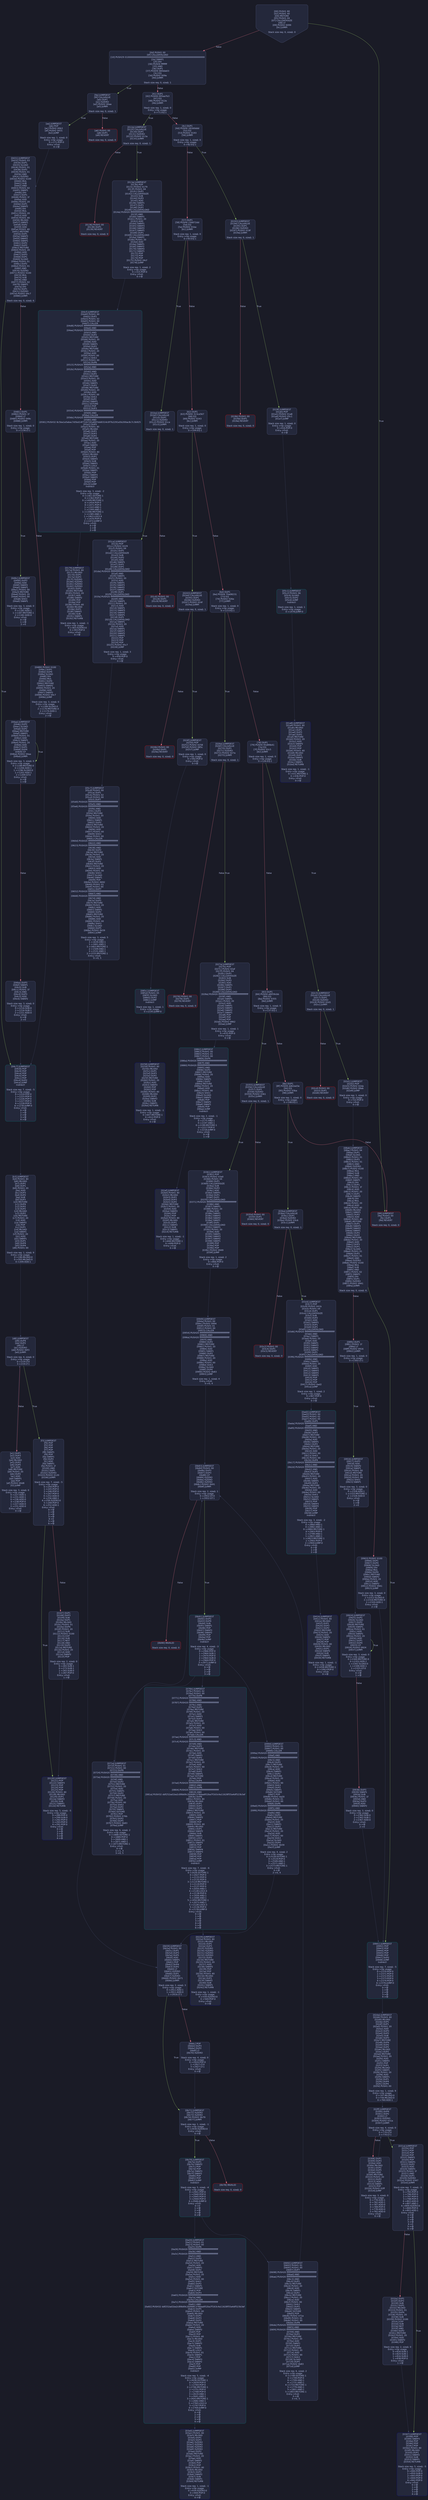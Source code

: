 digraph G {
    node [shape=box, style="filled, rounded", color="#565f89", fontcolor="#c0caf5", fontname="Helvetica", fillcolor="#24283b"];
    edge [color="#414868", fontcolor="#c0caf5", fontname="Helvetica"];
    bgcolor="#1a1b26";
    0 [ label = "[00] PUSH1 80
[02] PUSH1 40
[04] MSTORE
[05] PUSH1 04
[07] CALLDATASIZE
[08] LT
[09] PUSH2 0099
[0c] JUMPI

Stack size req: 0, sizeΔ: 0
" shape = invhouse]
    1 [ label = "[0d] PUSH1 00
[0f] CALLDATALOAD
[10] PUSH29 0100000000000000000000000000000000000000000000000000000000
[2e] SWAP1
[2f] DIV
[30] PUSH4 ffffffff
[35] AND
[36] DUP1
[37] PUSH4 06fdde03
[3c] EQ
[3d] PUSH2 009e
[40] JUMPI

Stack size req: 0, sizeΔ: 1
"]
    2 [ label = "[41] DUP1
[42] PUSH4 095ea7b3
[47] EQ
[48] PUSH2 012e
[4b] JUMPI

Stack size req: 1, sizeΔ: 0
Entry->Op usage:
	0->71:EQ:1
"]
    3 [ label = "[4c] DUP1
[4d] PUSH4 18160ddd
[52] EQ
[53] PUSH2 0193
[56] JUMPI

Stack size req: 1, sizeΔ: 0
Entry->Op usage:
	0->82:EQ:1
"]
    4 [ label = "[57] DUP1
[58] PUSH4 23b872dd
[5d] EQ
[5e] PUSH2 01be
[61] JUMPI

Stack size req: 1, sizeΔ: 0
Entry->Op usage:
	0->93:EQ:1
"]
    5 [ label = "[62] DUP1
[63] PUSH4 313ce567
[68] EQ
[69] PUSH2 0243
[6c] JUMPI

Stack size req: 1, sizeΔ: 0
Entry->Op usage:
	0->104:EQ:1
"]
    6 [ label = "[6d] DUP1
[6e] PUSH4 70a08231
[73] EQ
[74] PUSH2 026e
[77] JUMPI

Stack size req: 1, sizeΔ: 0
Entry->Op usage:
	0->115:EQ:1
"]
    7 [ label = "[78] DUP1
[79] PUSH4 95d89b41
[7e] EQ
[7f] PUSH2 02c5
[82] JUMPI

Stack size req: 1, sizeΔ: 0
Entry->Op usage:
	0->126:EQ:1
"]
    8 [ label = "[83] DUP1
[84] PUSH4 a9059cbb
[89] EQ
[8a] PUSH2 0355
[8d] JUMPI

Stack size req: 1, sizeΔ: 0
Entry->Op usage:
	0->137:EQ:1
"]
    9 [ label = "[8e] DUP1
[8f] PUSH4 dd62ed3e
[94] EQ
[95] PUSH2 03ba
[98] JUMPI

Stack size req: 1, sizeΔ: 0
Entry->Op usage:
	0->148:EQ:1
"]
    10 [ label = "[99] JUMPDEST
[9a] PUSH1 00
[9c] DUP1
[9d] REVERT

Stack size req: 0, sizeΔ: 0
" color = "red"]
    11 [ label = "[9e] JUMPDEST
[9f] CALLVALUE
[a0] DUP1
[a1] ISZERO
[a2] PUSH2 00aa
[a5] JUMPI

Stack size req: 0, sizeΔ: 1
"]
    12 [ label = "[a6] PUSH1 00
[a8] DUP1
[a9] REVERT

Stack size req: 0, sizeΔ: 0
" color = "red"]
    13 [ label = "[aa] JUMPDEST
[ab] POP
[ac] PUSH2 00b3
[af] PUSH2 0431
[b2] JUMP

Stack size req: 1, sizeΔ: 0
Entry->Op usage:
	0->171:POP:0
Entry->Exit:
	0->😵
"]
    14 [ label = "[b3] JUMPDEST
[b4] PUSH1 40
[b6] MLOAD
[b7] DUP1
[b8] DUP1
[b9] PUSH1 20
[bb] ADD
[bc] DUP3
[bd] DUP2
[be] SUB
[bf] DUP3
[c0] MSTORE
[c1] DUP4
[c2] DUP2
[c3] DUP2
[c4] MLOAD
[c5] DUP2
[c6] MSTORE
[c7] PUSH1 20
[c9] ADD
[ca] SWAP2
[cb] POP
[cc] DUP1
[cd] MLOAD
[ce] SWAP1
[cf] PUSH1 20
[d1] ADD
[d2] SWAP1
[d3] DUP1
[d4] DUP4
[d5] DUP4
[d6] PUSH1 00

Stack size req: 1, sizeΔ: 9
Entry->Op usage:
	0->196:MLOAD:0
	0->205:MLOAD:0
	0->209:ADD:1
"]
    15 [ label = "[d8] JUMPDEST
[d9] DUP4
[da] DUP2
[db] LT
[dc] ISZERO
[dd] PUSH2 00f3
[e0] JUMPI

Stack size req: 4, sizeΔ: 0
Entry->Op usage:
	0->219:LT:0
	3->219:LT:1
"]
    16 [ label = "[e1] DUP1
[e2] DUP3
[e3] ADD
[e4] MLOAD
[e5] DUP2
[e6] DUP5
[e7] ADD
[e8] MSTORE
[e9] PUSH1 20
[eb] DUP2
[ec] ADD
[ed] SWAP1
[ee] POP
[ef] PUSH2 00d8
[f2] JUMP

Stack size req: 3, sizeΔ: 0
Entry->Op usage:
	0->227:ADD:1
	0->231:ADD:1
	0->236:ADD:0
	0->238:POP:0
	1->227:ADD:0
	2->231:ADD:0
Entry->Exit:
	0->😵
"]
    17 [ label = "[f3] JUMPDEST
[f4] POP
[f5] POP
[f6] POP
[f7] POP
[f8] SWAP1
[f9] POP
[fa] SWAP1
[fb] DUP2
[fc] ADD
[fd] SWAP1
[fe] PUSH1 1f
[0100] AND
[0101] DUP1
[0102] ISZERO
[0103] PUSH2 0120
[0106] JUMPI

Stack size req: 7, sizeΔ: -5
Entry->Op usage:
	0->244:POP:0
	1->245:POP:0
	2->246:POP:0
	3->247:POP:0
	4->252:ADD:0
	4->256:AND:1
	4->258:ISZERO:0
	5->249:POP:0
	6->252:ADD:1
Entry->Exit:
	0->😵
	1->😵
	2->😵
	3->😵
	4->0
	5->😵
	6->😵
"]
    18 [ label = "[0107] DUP1
[0108] DUP3
[0109] SUB
[010a] DUP1
[010b] MLOAD
[010c] PUSH1 01
[010e] DUP4
[010f] PUSH1 20
[0111] SUB
[0112] PUSH2 0100
[0115] EXP
[0116] SUB
[0117] NOT
[0118] AND
[0119] DUP2
[011a] MSTORE
[011b] PUSH1 20
[011d] ADD
[011e] SWAP2
[011f] POP

Stack size req: 2, sizeΔ: 0
Entry->Op usage:
	0->265:SUB:1
	0->273:SUB:1
	1->265:SUB:0
	1->287:POP:0
Entry->Exit:
	1->😵
"]
    19 [ label = "[0120] JUMPDEST
[0121] POP
[0122] SWAP3
[0123] POP
[0124] POP
[0125] POP
[0126] PUSH1 40
[0128] MLOAD
[0129] DUP1
[012a] SWAP2
[012b] SUB
[012c] SWAP1
[012d] RETURN

Stack size req: 5, sizeΔ: -5
Entry->Op usage:
	0->289:POP:0
	1->299:SUB:0
	2->292:POP:0
	3->293:POP:0
	4->291:POP:0
Entry->Exit:
	0->😵
	1->😵
	2->😵
	3->😵
	4->😵
" color = "darkblue"]
    20 [ label = "[012e] JUMPDEST
[012f] CALLVALUE
[0130] DUP1
[0131] ISZERO
[0132] PUSH2 013a
[0135] JUMPI

Stack size req: 0, sizeΔ: 1
"]
    21 [ label = "[0136] PUSH1 00
[0138] DUP1
[0139] REVERT

Stack size req: 0, sizeΔ: 0
" color = "red"]
    22 [ label = "[013a] JUMPDEST
[013b] POP
[013c] PUSH2 0179
[013f] PUSH1 04
[0141] DUP1
[0142] CALLDATASIZE
[0143] SUB
[0144] DUP2
[0145] ADD
[0146] SWAP1
[0147] DUP1
[0148] DUP1
[0149] CALLDATALOAD
[014a] PUSH20 ffffffffffffffffffffffffffffffffffffffff
[015f] AND
[0160] SWAP1
[0161] PUSH1 20
[0163] ADD
[0164] SWAP1
[0165] SWAP3
[0166] SWAP2
[0167] SWAP1
[0168] DUP1
[0169] CALLDATALOAD
[016a] SWAP1
[016b] PUSH1 20
[016d] ADD
[016e] SWAP1
[016f] SWAP3
[0170] SWAP2
[0171] SWAP1
[0172] POP
[0173] POP
[0174] POP
[0175] PUSH2 04cf
[0178] JUMP

Stack size req: 1, sizeΔ: 2
Entry->Op usage:
	0->315:POP:0
Entry->Exit:
	0->😵
"]
    23 [ label = "[0179] JUMPDEST
[017a] PUSH1 40
[017c] MLOAD
[017d] DUP1
[017e] DUP3
[017f] ISZERO
[0180] ISZERO
[0181] ISZERO
[0182] ISZERO
[0183] DUP2
[0184] MSTORE
[0185] PUSH1 20
[0187] ADD
[0188] SWAP2
[0189] POP
[018a] POP
[018b] PUSH1 40
[018d] MLOAD
[018e] DUP1
[018f] SWAP2
[0190] SUB
[0191] SWAP1
[0192] RETURN

Stack size req: 1, sizeΔ: -1
Entry->Op usage:
	0->383:ISZERO:0
	0->393:POP:0
Entry->Exit:
	0->😵
" color = "darkblue"]
    24 [ label = "[0193] JUMPDEST
[0194] CALLVALUE
[0195] DUP1
[0196] ISZERO
[0197] PUSH2 019f
[019a] JUMPI

Stack size req: 0, sizeΔ: 1
"]
    25 [ label = "[019b] PUSH1 00
[019d] DUP1
[019e] REVERT

Stack size req: 0, sizeΔ: 0
" color = "red"]
    26 [ label = "[019f] JUMPDEST
[01a0] POP
[01a1] PUSH2 01a8
[01a4] PUSH2 05c1
[01a7] JUMP

Stack size req: 1, sizeΔ: 0
Entry->Op usage:
	0->416:POP:0
Entry->Exit:
	0->😵
"]
    27 [ label = "[01a8] JUMPDEST
[01a9] PUSH1 40
[01ab] MLOAD
[01ac] DUP1
[01ad] DUP3
[01ae] DUP2
[01af] MSTORE
[01b0] PUSH1 20
[01b2] ADD
[01b3] SWAP2
[01b4] POP
[01b5] POP
[01b6] PUSH1 40
[01b8] MLOAD
[01b9] DUP1
[01ba] SWAP2
[01bb] SUB
[01bc] SWAP1
[01bd] RETURN

Stack size req: 1, sizeΔ: -1
Entry->Op usage:
	0->431:MSTORE:1
	0->436:POP:0
Entry->Exit:
	0->😵
" color = "darkblue"]
    28 [ label = "[01be] JUMPDEST
[01bf] CALLVALUE
[01c0] DUP1
[01c1] ISZERO
[01c2] PUSH2 01ca
[01c5] JUMPI

Stack size req: 0, sizeΔ: 1
"]
    29 [ label = "[01c6] PUSH1 00
[01c8] DUP1
[01c9] REVERT

Stack size req: 0, sizeΔ: 0
" color = "red"]
    30 [ label = "[01ca] JUMPDEST
[01cb] POP
[01cc] PUSH2 0229
[01cf] PUSH1 04
[01d1] DUP1
[01d2] CALLDATASIZE
[01d3] SUB
[01d4] DUP2
[01d5] ADD
[01d6] SWAP1
[01d7] DUP1
[01d8] DUP1
[01d9] CALLDATALOAD
[01da] PUSH20 ffffffffffffffffffffffffffffffffffffffff
[01ef] AND
[01f0] SWAP1
[01f1] PUSH1 20
[01f3] ADD
[01f4] SWAP1
[01f5] SWAP3
[01f6] SWAP2
[01f7] SWAP1
[01f8] DUP1
[01f9] CALLDATALOAD
[01fa] PUSH20 ffffffffffffffffffffffffffffffffffffffff
[020f] AND
[0210] SWAP1
[0211] PUSH1 20
[0213] ADD
[0214] SWAP1
[0215] SWAP3
[0216] SWAP2
[0217] SWAP1
[0218] DUP1
[0219] CALLDATALOAD
[021a] SWAP1
[021b] PUSH1 20
[021d] ADD
[021e] SWAP1
[021f] SWAP3
[0220] SWAP2
[0221] SWAP1
[0222] POP
[0223] POP
[0224] POP
[0225] PUSH2 05c7
[0228] JUMP

Stack size req: 1, sizeΔ: 3
Entry->Op usage:
	0->459:POP:0
Entry->Exit:
	0->😵
"]
    31 [ label = "[0229] JUMPDEST
[022a] PUSH1 40
[022c] MLOAD
[022d] DUP1
[022e] DUP3
[022f] ISZERO
[0230] ISZERO
[0231] ISZERO
[0232] ISZERO
[0233] DUP2
[0234] MSTORE
[0235] PUSH1 20
[0237] ADD
[0238] SWAP2
[0239] POP
[023a] POP
[023b] PUSH1 40
[023d] MLOAD
[023e] DUP1
[023f] SWAP2
[0240] SUB
[0241] SWAP1
[0242] RETURN

Stack size req: 1, sizeΔ: -1
Entry->Op usage:
	0->559:ISZERO:0
	0->569:POP:0
Entry->Exit:
	0->😵
" color = "darkblue"]
    32 [ label = "[0243] JUMPDEST
[0244] CALLVALUE
[0245] DUP1
[0246] ISZERO
[0247] PUSH2 024f
[024a] JUMPI

Stack size req: 0, sizeΔ: 1
"]
    33 [ label = "[024b] PUSH1 00
[024d] DUP1
[024e] REVERT

Stack size req: 0, sizeΔ: 0
" color = "red"]
    34 [ label = "[024f] JUMPDEST
[0250] POP
[0251] PUSH2 0258
[0254] PUSH2 085c
[0257] JUMP

Stack size req: 1, sizeΔ: 0
Entry->Op usage:
	0->592:POP:0
Entry->Exit:
	0->😵
"]
    35 [ label = "[0258] JUMPDEST
[0259] PUSH1 40
[025b] MLOAD
[025c] DUP1
[025d] DUP3
[025e] DUP2
[025f] MSTORE
[0260] PUSH1 20
[0262] ADD
[0263] SWAP2
[0264] POP
[0265] POP
[0266] PUSH1 40
[0268] MLOAD
[0269] DUP1
[026a] SWAP2
[026b] SUB
[026c] SWAP1
[026d] RETURN

Stack size req: 1, sizeΔ: -1
Entry->Op usage:
	0->607:MSTORE:1
	0->612:POP:0
Entry->Exit:
	0->😵
" color = "darkblue"]
    36 [ label = "[026e] JUMPDEST
[026f] CALLVALUE
[0270] DUP1
[0271] ISZERO
[0272] PUSH2 027a
[0275] JUMPI

Stack size req: 0, sizeΔ: 1
"]
    37 [ label = "[0276] PUSH1 00
[0278] DUP1
[0279] REVERT

Stack size req: 0, sizeΔ: 0
" color = "red"]
    38 [ label = "[027a] JUMPDEST
[027b] POP
[027c] PUSH2 02af
[027f] PUSH1 04
[0281] DUP1
[0282] CALLDATASIZE
[0283] SUB
[0284] DUP2
[0285] ADD
[0286] SWAP1
[0287] DUP1
[0288] DUP1
[0289] CALLDATALOAD
[028a] PUSH20 ffffffffffffffffffffffffffffffffffffffff
[029f] AND
[02a0] SWAP1
[02a1] PUSH1 20
[02a3] ADD
[02a4] SWAP1
[02a5] SWAP3
[02a6] SWAP2
[02a7] SWAP1
[02a8] POP
[02a9] POP
[02aa] POP
[02ab] PUSH2 0862
[02ae] JUMP

Stack size req: 1, sizeΔ: 1
Entry->Op usage:
	0->635:POP:0
Entry->Exit:
	0->😵
"]
    39 [ label = "[02af] JUMPDEST
[02b0] PUSH1 40
[02b2] MLOAD
[02b3] DUP1
[02b4] DUP3
[02b5] DUP2
[02b6] MSTORE
[02b7] PUSH1 20
[02b9] ADD
[02ba] SWAP2
[02bb] POP
[02bc] POP
[02bd] PUSH1 40
[02bf] MLOAD
[02c0] DUP1
[02c1] SWAP2
[02c2] SUB
[02c3] SWAP1
[02c4] RETURN

Stack size req: 1, sizeΔ: -1
Entry->Op usage:
	0->694:MSTORE:1
	0->699:POP:0
Entry->Exit:
	0->😵
" color = "darkblue"]
    40 [ label = "[02c5] JUMPDEST
[02c6] CALLVALUE
[02c7] DUP1
[02c8] ISZERO
[02c9] PUSH2 02d1
[02cc] JUMPI

Stack size req: 0, sizeΔ: 1
"]
    41 [ label = "[02cd] PUSH1 00
[02cf] DUP1
[02d0] REVERT

Stack size req: 0, sizeΔ: 0
" color = "red"]
    42 [ label = "[02d1] JUMPDEST
[02d2] POP
[02d3] PUSH2 02da
[02d6] PUSH2 08ab
[02d9] JUMP

Stack size req: 1, sizeΔ: 0
Entry->Op usage:
	0->722:POP:0
Entry->Exit:
	0->😵
"]
    43 [ label = "[02da] JUMPDEST
[02db] PUSH1 40
[02dd] MLOAD
[02de] DUP1
[02df] DUP1
[02e0] PUSH1 20
[02e2] ADD
[02e3] DUP3
[02e4] DUP2
[02e5] SUB
[02e6] DUP3
[02e7] MSTORE
[02e8] DUP4
[02e9] DUP2
[02ea] DUP2
[02eb] MLOAD
[02ec] DUP2
[02ed] MSTORE
[02ee] PUSH1 20
[02f0] ADD
[02f1] SWAP2
[02f2] POP
[02f3] DUP1
[02f4] MLOAD
[02f5] SWAP1
[02f6] PUSH1 20
[02f8] ADD
[02f9] SWAP1
[02fa] DUP1
[02fb] DUP4
[02fc] DUP4
[02fd] PUSH1 00

Stack size req: 1, sizeΔ: 9
Entry->Op usage:
	0->747:MLOAD:0
	0->756:MLOAD:0
	0->760:ADD:1
"]
    44 [ label = "[02ff] JUMPDEST
[0300] DUP4
[0301] DUP2
[0302] LT
[0303] ISZERO
[0304] PUSH2 031a
[0307] JUMPI

Stack size req: 4, sizeΔ: 0
Entry->Op usage:
	0->770:LT:0
	3->770:LT:1
"]
    45 [ label = "[0308] DUP1
[0309] DUP3
[030a] ADD
[030b] MLOAD
[030c] DUP2
[030d] DUP5
[030e] ADD
[030f] MSTORE
[0310] PUSH1 20
[0312] DUP2
[0313] ADD
[0314] SWAP1
[0315] POP
[0316] PUSH2 02ff
[0319] JUMP

Stack size req: 3, sizeΔ: 0
Entry->Op usage:
	0->778:ADD:1
	0->782:ADD:1
	0->787:ADD:0
	0->789:POP:0
	1->778:ADD:0
	2->782:ADD:0
Entry->Exit:
	0->😵
"]
    46 [ label = "[031a] JUMPDEST
[031b] POP
[031c] POP
[031d] POP
[031e] POP
[031f] SWAP1
[0320] POP
[0321] SWAP1
[0322] DUP2
[0323] ADD
[0324] SWAP1
[0325] PUSH1 1f
[0327] AND
[0328] DUP1
[0329] ISZERO
[032a] PUSH2 0347
[032d] JUMPI

Stack size req: 7, sizeΔ: -5
Entry->Op usage:
	0->795:POP:0
	1->796:POP:0
	2->797:POP:0
	3->798:POP:0
	4->803:ADD:0
	4->807:AND:1
	4->809:ISZERO:0
	5->800:POP:0
	6->803:ADD:1
Entry->Exit:
	0->😵
	1->😵
	2->😵
	3->😵
	4->0
	5->😵
	6->😵
"]
    47 [ label = "[032e] DUP1
[032f] DUP3
[0330] SUB
[0331] DUP1
[0332] MLOAD
[0333] PUSH1 01
[0335] DUP4
[0336] PUSH1 20
[0338] SUB
[0339] PUSH2 0100
[033c] EXP
[033d] SUB
[033e] NOT
[033f] AND
[0340] DUP2
[0341] MSTORE
[0342] PUSH1 20
[0344] ADD
[0345] SWAP2
[0346] POP

Stack size req: 2, sizeΔ: 0
Entry->Op usage:
	0->816:SUB:1
	0->824:SUB:1
	1->816:SUB:0
	1->838:POP:0
Entry->Exit:
	1->😵
"]
    48 [ label = "[0347] JUMPDEST
[0348] POP
[0349] SWAP3
[034a] POP
[034b] POP
[034c] POP
[034d] PUSH1 40
[034f] MLOAD
[0350] DUP1
[0351] SWAP2
[0352] SUB
[0353] SWAP1
[0354] RETURN

Stack size req: 5, sizeΔ: -5
Entry->Op usage:
	0->840:POP:0
	1->850:SUB:0
	2->843:POP:0
	3->844:POP:0
	4->842:POP:0
Entry->Exit:
	0->😵
	1->😵
	2->😵
	3->😵
	4->😵
" color = "darkblue"]
    49 [ label = "[0355] JUMPDEST
[0356] CALLVALUE
[0357] DUP1
[0358] ISZERO
[0359] PUSH2 0361
[035c] JUMPI

Stack size req: 0, sizeΔ: 1
"]
    50 [ label = "[035d] PUSH1 00
[035f] DUP1
[0360] REVERT

Stack size req: 0, sizeΔ: 0
" color = "red"]
    51 [ label = "[0361] JUMPDEST
[0362] POP
[0363] PUSH2 03a0
[0366] PUSH1 04
[0368] DUP1
[0369] CALLDATASIZE
[036a] SUB
[036b] DUP2
[036c] ADD
[036d] SWAP1
[036e] DUP1
[036f] DUP1
[0370] CALLDATALOAD
[0371] PUSH20 ffffffffffffffffffffffffffffffffffffffff
[0386] AND
[0387] SWAP1
[0388] PUSH1 20
[038a] ADD
[038b] SWAP1
[038c] SWAP3
[038d] SWAP2
[038e] SWAP1
[038f] DUP1
[0390] CALLDATALOAD
[0391] SWAP1
[0392] PUSH1 20
[0394] ADD
[0395] SWAP1
[0396] SWAP3
[0397] SWAP2
[0398] SWAP1
[0399] POP
[039a] POP
[039b] POP
[039c] PUSH2 0949
[039f] JUMP

Stack size req: 1, sizeΔ: 2
Entry->Op usage:
	0->866:POP:0
Entry->Exit:
	0->😵
"]
    52 [ label = "[03a0] JUMPDEST
[03a1] PUSH1 40
[03a3] MLOAD
[03a4] DUP1
[03a5] DUP3
[03a6] ISZERO
[03a7] ISZERO
[03a8] ISZERO
[03a9] ISZERO
[03aa] DUP2
[03ab] MSTORE
[03ac] PUSH1 20
[03ae] ADD
[03af] SWAP2
[03b0] POP
[03b1] POP
[03b2] PUSH1 40
[03b4] MLOAD
[03b5] DUP1
[03b6] SWAP2
[03b7] SUB
[03b8] SWAP1
[03b9] RETURN

Stack size req: 1, sizeΔ: -1
Entry->Op usage:
	0->934:ISZERO:0
	0->944:POP:0
Entry->Exit:
	0->😵
" color = "darkblue"]
    53 [ label = "[03ba] JUMPDEST
[03bb] CALLVALUE
[03bc] DUP1
[03bd] ISZERO
[03be] PUSH2 03c6
[03c1] JUMPI

Stack size req: 0, sizeΔ: 1
"]
    54 [ label = "[03c2] PUSH1 00
[03c4] DUP1
[03c5] REVERT

Stack size req: 0, sizeΔ: 0
" color = "red"]
    55 [ label = "[03c6] JUMPDEST
[03c7] POP
[03c8] PUSH2 041b
[03cb] PUSH1 04
[03cd] DUP1
[03ce] CALLDATASIZE
[03cf] SUB
[03d0] DUP2
[03d1] ADD
[03d2] SWAP1
[03d3] DUP1
[03d4] DUP1
[03d5] CALLDATALOAD
[03d6] PUSH20 ffffffffffffffffffffffffffffffffffffffff
[03eb] AND
[03ec] SWAP1
[03ed] PUSH1 20
[03ef] ADD
[03f0] SWAP1
[03f1] SWAP3
[03f2] SWAP2
[03f3] SWAP1
[03f4] DUP1
[03f5] CALLDATALOAD
[03f6] PUSH20 ffffffffffffffffffffffffffffffffffffffff
[040b] AND
[040c] SWAP1
[040d] PUSH1 20
[040f] ADD
[0410] SWAP1
[0411] SWAP3
[0412] SWAP2
[0413] SWAP1
[0414] POP
[0415] POP
[0416] POP
[0417] PUSH2 0ad2
[041a] JUMP

Stack size req: 1, sizeΔ: 2
Entry->Op usage:
	0->967:POP:0
Entry->Exit:
	0->😵
"]
    56 [ label = "[041b] JUMPDEST
[041c] PUSH1 40
[041e] MLOAD
[041f] DUP1
[0420] DUP3
[0421] DUP2
[0422] MSTORE
[0423] PUSH1 20
[0425] ADD
[0426] SWAP2
[0427] POP
[0428] POP
[0429] PUSH1 40
[042b] MLOAD
[042c] DUP1
[042d] SWAP2
[042e] SUB
[042f] SWAP1
[0430] RETURN

Stack size req: 1, sizeΔ: -1
Entry->Op usage:
	0->1058:MSTORE:1
	0->1063:POP:0
Entry->Exit:
	0->😵
" color = "darkblue"]
    57 [ label = "[0431] JUMPDEST
[0432] PUSH1 03
[0434] DUP1
[0435] SLOAD
[0436] PUSH1 01
[0438] DUP2
[0439] PUSH1 01
[043b] AND
[043c] ISZERO
[043d] PUSH2 0100
[0440] MUL
[0441] SUB
[0442] AND
[0443] PUSH1 02
[0445] SWAP1
[0446] DIV
[0447] DUP1
[0448] PUSH1 1f
[044a] ADD
[044b] PUSH1 20
[044d] DUP1
[044e] SWAP2
[044f] DIV
[0450] MUL
[0451] PUSH1 20
[0453] ADD
[0454] PUSH1 40
[0456] MLOAD
[0457] SWAP1
[0458] DUP2
[0459] ADD
[045a] PUSH1 40
[045c] MSTORE
[045d] DUP1
[045e] SWAP3
[045f] SWAP2
[0460] SWAP1
[0461] DUP2
[0462] DUP2
[0463] MSTORE
[0464] PUSH1 20
[0466] ADD
[0467] DUP3
[0468] DUP1
[0469] SLOAD
[046a] PUSH1 01
[046c] DUP2
[046d] PUSH1 01
[046f] AND
[0470] ISZERO
[0471] PUSH2 0100
[0474] MUL
[0475] SUB
[0476] AND
[0477] PUSH1 02
[0479] SWAP1
[047a] DIV
[047b] DUP1
[047c] ISZERO
[047d] PUSH2 04c7
[0480] JUMPI

Stack size req: 0, sizeΔ: 6
"]
    58 [ label = "[0481] DUP1
[0482] PUSH1 1f
[0484] LT
[0485] PUSH2 049c
[0488] JUMPI

Stack size req: 1, sizeΔ: 0
Entry->Op usage:
	0->1156:LT:1
"]
    59 [ label = "[0489] PUSH2 0100
[048c] DUP1
[048d] DUP4
[048e] SLOAD
[048f] DIV
[0490] MUL
[0491] DUP4
[0492] MSTORE
[0493] SWAP2
[0494] PUSH1 20
[0496] ADD
[0497] SWAP2
[0498] PUSH2 04c7
[049b] JUMP

Stack size req: 3, sizeΔ: 0
Entry->Op usage:
	1->1166:SLOAD:0
	2->1170:MSTORE:0
	2->1174:ADD:1
Entry->Exit:
	2->😵
"]
    60 [ label = "[049c] JUMPDEST
[049d] DUP3
[049e] ADD
[049f] SWAP2
[04a0] SWAP1
[04a1] PUSH1 00
[04a3] MSTORE
[04a4] PUSH1 20
[04a6] PUSH1 00
[04a8] SHA3
[04a9] SWAP1

Stack size req: 3, sizeΔ: 0
Entry->Op usage:
	0->1182:ADD:1
	1->1187:MSTORE:1
	2->1182:ADD:0
Entry->Exit:
	0->😵
	1->😵
	2->0
"]
    61 [ label = "[04aa] JUMPDEST
[04ab] DUP2
[04ac] SLOAD
[04ad] DUP2
[04ae] MSTORE
[04af] SWAP1
[04b0] PUSH1 01
[04b2] ADD
[04b3] SWAP1
[04b4] PUSH1 20
[04b6] ADD
[04b7] DUP1
[04b8] DUP4
[04b9] GT
[04ba] PUSH2 04aa
[04bd] JUMPI

Stack size req: 3, sizeΔ: 0
Entry->Op usage:
	0->1198:MSTORE:0
	0->1206:ADD:1
	1->1196:SLOAD:0
	1->1202:ADD:1
	2->1209:GT:0
Entry->Exit:
	0->😵
	1->😵
"]
    62 [ label = "[04be] DUP3
[04bf] SWAP1
[04c0] SUB
[04c1] PUSH1 1f
[04c3] AND
[04c4] DUP3
[04c5] ADD
[04c6] SWAP2

Stack size req: 3, sizeΔ: 0
Entry->Op usage:
	0->1216:SUB:0
	2->1216:SUB:1
	2->1221:ADD:0
Entry->Exit:
	0->😵
	2->0
"]
    63 [ label = "[04c7] JUMPDEST
[04c8] POP
[04c9] POP
[04ca] POP
[04cb] POP
[04cc] POP
[04cd] DUP2
[04ce] JUMP
Indirect!

Stack size req: 7, sizeΔ: -5
Entry->Op usage:
	0->1224:POP:0
	1->1225:POP:0
	2->1226:POP:0
	3->1227:POP:0
	4->1228:POP:0
	6->1230:JUMP:0
Entry->Exit:
	0->😵
	1->😵
	2->😵
	3->😵
	4->😵
" color = "teal"]
    64 [ label = "[04cf] JUMPDEST
[04d0] PUSH1 00
[04d2] DUP2
[04d3] PUSH1 02
[04d5] PUSH1 00
[04d7] CALLER
[04d8] PUSH20 ffffffffffffffffffffffffffffffffffffffff
[04ed] AND
[04ee] PUSH20 ffffffffffffffffffffffffffffffffffffffff
[0503] AND
[0504] DUP2
[0505] MSTORE
[0506] PUSH1 20
[0508] ADD
[0509] SWAP1
[050a] DUP2
[050b] MSTORE
[050c] PUSH1 20
[050e] ADD
[050f] PUSH1 00
[0511] SHA3
[0512] PUSH1 00
[0514] DUP6
[0515] PUSH20 ffffffffffffffffffffffffffffffffffffffff
[052a] AND
[052b] PUSH20 ffffffffffffffffffffffffffffffffffffffff
[0540] AND
[0541] DUP2
[0542] MSTORE
[0543] PUSH1 20
[0545] ADD
[0546] SWAP1
[0547] DUP2
[0548] MSTORE
[0549] PUSH1 20
[054b] ADD
[054c] PUSH1 00
[054e] SHA3
[054f] DUP2
[0550] SWAP1
[0551] SSTORE
[0552] POP
[0553] DUP3
[0554] PUSH20 ffffffffffffffffffffffffffffffffffffffff
[0569] AND
[056a] CALLER
[056b] PUSH20 ffffffffffffffffffffffffffffffffffffffff
[0580] AND
[0581] PUSH32 8c5be1e5ebec7d5bd14f71427d1e84f3dd0314c0f7b2291e5b200ac8c7c3b925
[05a2] DUP5
[05a3] PUSH1 40
[05a5] MLOAD
[05a6] DUP1
[05a7] DUP3
[05a8] DUP2
[05a9] MSTORE
[05aa] PUSH1 20
[05ac] ADD
[05ad] SWAP2
[05ae] POP
[05af] POP
[05b0] PUSH1 40
[05b2] MLOAD
[05b3] DUP1
[05b4] SWAP2
[05b5] SUB
[05b6] SWAP1
[05b7] LOG3
[05b8] PUSH1 01
[05ba] SWAP1
[05bb] POP
[05bc] SWAP3
[05bd] SWAP2
[05be] POP
[05bf] POP
[05c0] JUMP
Indirect!

Stack size req: 3, sizeΔ: -2
Entry->Op usage:
	0->1361:SSTORE:1
	0->1362:POP:0
	0->1449:MSTORE:1
	0->1454:POP:0
	0->1471:POP:0
	1->1322:AND:1
	1->1344:AND:1
	1->1346:MSTORE:1
	1->1385:AND:1
	1->1463:LOG3:4
	1->1470:POP:0
	2->1472:JUMP:0
Entry->Exit:
	0->😵
	1->😵
	2->😵
" color = "teal"]
    65 [ label = "[05c1] JUMPDEST
[05c2] PUSH1 06
[05c4] SLOAD
[05c5] DUP2
[05c6] JUMP
Indirect!

Stack size req: 1, sizeΔ: 1
Entry->Op usage:
	0->1478:JUMP:0
" color = "teal"]
    66 [ label = "[05c7] JUMPDEST
[05c8] PUSH1 00
[05ca] DUP1
[05cb] PUSH1 02
[05cd] PUSH1 00
[05cf] DUP7
[05d0] PUSH20 ffffffffffffffffffffffffffffffffffffffff
[05e5] AND
[05e6] PUSH20 ffffffffffffffffffffffffffffffffffffffff
[05fb] AND
[05fc] DUP2
[05fd] MSTORE
[05fe] PUSH1 20
[0600] ADD
[0601] SWAP1
[0602] DUP2
[0603] MSTORE
[0604] PUSH1 20
[0606] ADD
[0607] PUSH1 00
[0609] SHA3
[060a] PUSH1 00
[060c] CALLER
[060d] PUSH20 ffffffffffffffffffffffffffffffffffffffff
[0622] AND
[0623] PUSH20 ffffffffffffffffffffffffffffffffffffffff
[0638] AND
[0639] DUP2
[063a] MSTORE
[063b] PUSH1 20
[063d] ADD
[063e] SWAP1
[063f] DUP2
[0640] MSTORE
[0641] PUSH1 20
[0643] ADD
[0644] PUSH1 00
[0646] SHA3
[0647] SLOAD
[0648] SWAP1
[0649] POP
[064a] PUSH2 0692
[064d] PUSH1 01
[064f] PUSH1 00
[0651] DUP7
[0652] PUSH20 ffffffffffffffffffffffffffffffffffffffff
[0667] AND
[0668] PUSH20 ffffffffffffffffffffffffffffffffffffffff
[067d] AND
[067e] DUP2
[067f] MSTORE
[0680] PUSH1 20
[0682] ADD
[0683] SWAP1
[0684] DUP2
[0685] MSTORE
[0686] PUSH1 20
[0688] ADD
[0689] PUSH1 00
[068b] SHA3
[068c] SLOAD
[068d] DUP5
[068e] PUSH2 0b59
[0691] JUMP

Stack size req: 3, sizeΔ: 5
Entry->Op usage:
	1->1639:AND:1
	1->1661:AND:1
	1->1663:MSTORE:1
	2->1509:AND:1
	2->1531:AND:1
	2->1533:MSTORE:1
Entry->Exit:
	0->0, 5
"]
    67 [ label = "[0692] JUMPDEST
[0693] PUSH1 01
[0695] PUSH1 00
[0697] DUP7
[0698] PUSH20 ffffffffffffffffffffffffffffffffffffffff
[06ad] AND
[06ae] PUSH20 ffffffffffffffffffffffffffffffffffffffff
[06c3] AND
[06c4] DUP2
[06c5] MSTORE
[06c6] PUSH1 20
[06c8] ADD
[06c9] SWAP1
[06ca] DUP2
[06cb] MSTORE
[06cc] PUSH1 20
[06ce] ADD
[06cf] PUSH1 00
[06d1] SHA3
[06d2] DUP2
[06d3] SWAP1
[06d4] SSTORE
[06d5] POP
[06d6] PUSH2 071e
[06d9] PUSH1 01
[06db] PUSH1 00
[06dd] DUP8
[06de] PUSH20 ffffffffffffffffffffffffffffffffffffffff
[06f3] AND
[06f4] PUSH20 ffffffffffffffffffffffffffffffffffffffff
[0709] AND
[070a] DUP2
[070b] MSTORE
[070c] PUSH1 20
[070e] ADD
[070f] SWAP1
[0710] DUP2
[0711] MSTORE
[0712] PUSH1 20
[0714] ADD
[0715] PUSH1 00
[0717] SHA3
[0718] SLOAD
[0719] DUP5
[071a] PUSH2 0b83
[071d] JUMP

Stack size req: 6, sizeΔ: 2
Entry->Op usage:
	0->1748:SSTORE:1
	0->1749:POP:0
	4->1709:AND:1
	4->1731:AND:1
	4->1733:MSTORE:1
	5->1779:AND:1
	5->1801:AND:1
	5->1803:MSTORE:1
Entry->Exit:
	0->😵
	3->0, 5
"]
    68 [ label = "[071e] JUMPDEST
[071f] PUSH1 01
[0721] PUSH1 00
[0723] DUP8
[0724] PUSH20 ffffffffffffffffffffffffffffffffffffffff
[0739] AND
[073a] PUSH20 ffffffffffffffffffffffffffffffffffffffff
[074f] AND
[0750] DUP2
[0751] MSTORE
[0752] PUSH1 20
[0754] ADD
[0755] SWAP1
[0756] DUP2
[0757] MSTORE
[0758] PUSH1 20
[075a] ADD
[075b] PUSH1 00
[075d] SHA3
[075e] DUP2
[075f] SWAP1
[0760] SSTORE
[0761] POP
[0762] PUSH2 076b
[0765] DUP2
[0766] DUP5
[0767] PUSH2 0b83
[076a] JUMP

Stack size req: 6, sizeΔ: 2
Entry->Op usage:
	0->1888:SSTORE:1
	0->1889:POP:0
	5->1849:AND:1
	5->1871:AND:1
	5->1873:MSTORE:1
Entry->Exit:
	0->😵
	1->1, 3
	3->0, 5
"]
    69 [ label = "[076b] JUMPDEST
[076c] PUSH1 02
[076e] PUSH1 00
[0770] DUP8
[0771] PUSH20 ffffffffffffffffffffffffffffffffffffffff
[0786] AND
[0787] PUSH20 ffffffffffffffffffffffffffffffffffffffff
[079c] AND
[079d] DUP2
[079e] MSTORE
[079f] PUSH1 20
[07a1] ADD
[07a2] SWAP1
[07a3] DUP2
[07a4] MSTORE
[07a5] PUSH1 20
[07a7] ADD
[07a8] PUSH1 00
[07aa] SHA3
[07ab] PUSH1 00
[07ad] CALLER
[07ae] PUSH20 ffffffffffffffffffffffffffffffffffffffff
[07c3] AND
[07c4] PUSH20 ffffffffffffffffffffffffffffffffffffffff
[07d9] AND
[07da] DUP2
[07db] MSTORE
[07dc] PUSH1 20
[07de] ADD
[07df] SWAP1
[07e0] DUP2
[07e1] MSTORE
[07e2] PUSH1 20
[07e4] ADD
[07e5] PUSH1 00
[07e7] SHA3
[07e8] DUP2
[07e9] SWAP1
[07ea] SSTORE
[07eb] POP
[07ec] DUP4
[07ed] PUSH20 ffffffffffffffffffffffffffffffffffffffff
[0802] AND
[0803] DUP6
[0804] PUSH20 ffffffffffffffffffffffffffffffffffffffff
[0819] AND
[081a] PUSH32 ddf252ad1be2c89b69c2b068fc378daa952ba7f163c4a11628f55a4df523b3ef
[083b] DUP6
[083c] PUSH1 40
[083e] MLOAD
[083f] DUP1
[0840] DUP3
[0841] DUP2
[0842] MSTORE
[0843] PUSH1 20
[0845] ADD
[0846] SWAP2
[0847] POP
[0848] POP
[0849] PUSH1 40
[084b] MLOAD
[084c] DUP1
[084d] SWAP2
[084e] SUB
[084f] SWAP1
[0850] LOG3
[0851] PUSH1 01
[0853] SWAP2
[0854] POP
[0855] POP
[0856] SWAP4
[0857] SWAP3
[0858] POP
[0859] POP
[085a] POP
[085b] JUMP
Indirect!

Stack size req: 7, sizeΔ: -6
Entry->Op usage:
	0->2026:SSTORE:1
	0->2027:POP:0
	1->2133:POP:0
	2->2132:POP:0
	3->2114:MSTORE:1
	3->2119:POP:0
	3->2137:POP:0
	4->2050:AND:1
	4->2128:LOG3:4
	4->2138:POP:0
	5->1926:AND:1
	5->1948:AND:1
	5->1950:MSTORE:1
	5->2073:AND:1
	5->2128:LOG3:3
	5->2136:POP:0
	6->2139:JUMP:0
Entry->Exit:
	0->😵
	1->😵
	2->😵
	3->😵
	4->😵
	5->😵
	6->😵
" color = "teal"]
    70 [ label = "[085c] JUMPDEST
[085d] PUSH1 05
[085f] SLOAD
[0860] DUP2
[0861] JUMP
Indirect!

Stack size req: 1, sizeΔ: 1
Entry->Op usage:
	0->2145:JUMP:0
" color = "teal"]
    71 [ label = "[0862] JUMPDEST
[0863] PUSH1 00
[0865] PUSH1 01
[0867] PUSH1 00
[0869] DUP4
[086a] PUSH20 ffffffffffffffffffffffffffffffffffffffff
[087f] AND
[0880] PUSH20 ffffffffffffffffffffffffffffffffffffffff
[0895] AND
[0896] DUP2
[0897] MSTORE
[0898] PUSH1 20
[089a] ADD
[089b] SWAP1
[089c] DUP2
[089d] MSTORE
[089e] PUSH1 20
[08a0] ADD
[08a1] PUSH1 00
[08a3] SHA3
[08a4] SLOAD
[08a5] SWAP1
[08a6] POP
[08a7] SWAP2
[08a8] SWAP1
[08a9] POP
[08aa] JUMP
Indirect!

Stack size req: 2, sizeΔ: -1
Entry->Op usage:
	0->2175:AND:1
	0->2197:AND:1
	0->2199:MSTORE:1
	0->2217:POP:0
	1->2218:JUMP:0
Entry->Exit:
	0->😵
	1->😵
" color = "teal"]
    72 [ label = "[08ab] JUMPDEST
[08ac] PUSH1 04
[08ae] DUP1
[08af] SLOAD
[08b0] PUSH1 01
[08b2] DUP2
[08b3] PUSH1 01
[08b5] AND
[08b6] ISZERO
[08b7] PUSH2 0100
[08ba] MUL
[08bb] SUB
[08bc] AND
[08bd] PUSH1 02
[08bf] SWAP1
[08c0] DIV
[08c1] DUP1
[08c2] PUSH1 1f
[08c4] ADD
[08c5] PUSH1 20
[08c7] DUP1
[08c8] SWAP2
[08c9] DIV
[08ca] MUL
[08cb] PUSH1 20
[08cd] ADD
[08ce] PUSH1 40
[08d0] MLOAD
[08d1] SWAP1
[08d2] DUP2
[08d3] ADD
[08d4] PUSH1 40
[08d6] MSTORE
[08d7] DUP1
[08d8] SWAP3
[08d9] SWAP2
[08da] SWAP1
[08db] DUP2
[08dc] DUP2
[08dd] MSTORE
[08de] PUSH1 20
[08e0] ADD
[08e1] DUP3
[08e2] DUP1
[08e3] SLOAD
[08e4] PUSH1 01
[08e6] DUP2
[08e7] PUSH1 01
[08e9] AND
[08ea] ISZERO
[08eb] PUSH2 0100
[08ee] MUL
[08ef] SUB
[08f0] AND
[08f1] PUSH1 02
[08f3] SWAP1
[08f4] DIV
[08f5] DUP1
[08f6] ISZERO
[08f7] PUSH2 0941
[08fa] JUMPI

Stack size req: 0, sizeΔ: 6
"]
    73 [ label = "[08fb] DUP1
[08fc] PUSH1 1f
[08fe] LT
[08ff] PUSH2 0916
[0902] JUMPI

Stack size req: 1, sizeΔ: 0
Entry->Op usage:
	0->2302:LT:1
"]
    74 [ label = "[0903] PUSH2 0100
[0906] DUP1
[0907] DUP4
[0908] SLOAD
[0909] DIV
[090a] MUL
[090b] DUP4
[090c] MSTORE
[090d] SWAP2
[090e] PUSH1 20
[0910] ADD
[0911] SWAP2
[0912] PUSH2 0941
[0915] JUMP

Stack size req: 3, sizeΔ: 0
Entry->Op usage:
	1->2312:SLOAD:0
	2->2316:MSTORE:0
	2->2320:ADD:1
Entry->Exit:
	2->😵
"]
    75 [ label = "[0916] JUMPDEST
[0917] DUP3
[0918] ADD
[0919] SWAP2
[091a] SWAP1
[091b] PUSH1 00
[091d] MSTORE
[091e] PUSH1 20
[0920] PUSH1 00
[0922] SHA3
[0923] SWAP1

Stack size req: 3, sizeΔ: 0
Entry->Op usage:
	0->2328:ADD:1
	1->2333:MSTORE:1
	2->2328:ADD:0
Entry->Exit:
	0->😵
	1->😵
	2->0
"]
    76 [ label = "[0924] JUMPDEST
[0925] DUP2
[0926] SLOAD
[0927] DUP2
[0928] MSTORE
[0929] SWAP1
[092a] PUSH1 01
[092c] ADD
[092d] SWAP1
[092e] PUSH1 20
[0930] ADD
[0931] DUP1
[0932] DUP4
[0933] GT
[0934] PUSH2 0924
[0937] JUMPI

Stack size req: 3, sizeΔ: 0
Entry->Op usage:
	0->2344:MSTORE:0
	0->2352:ADD:1
	1->2342:SLOAD:0
	1->2348:ADD:1
	2->2355:GT:0
Entry->Exit:
	0->😵
	1->😵
"]
    77 [ label = "[0938] DUP3
[0939] SWAP1
[093a] SUB
[093b] PUSH1 1f
[093d] AND
[093e] DUP3
[093f] ADD
[0940] SWAP2

Stack size req: 3, sizeΔ: 0
Entry->Op usage:
	0->2362:SUB:0
	2->2362:SUB:1
	2->2367:ADD:0
Entry->Exit:
	0->😵
	2->0
"]
    78 [ label = "[0941] JUMPDEST
[0942] POP
[0943] POP
[0944] POP
[0945] POP
[0946] POP
[0947] DUP2
[0948] JUMP
Indirect!

Stack size req: 7, sizeΔ: -5
Entry->Op usage:
	0->2370:POP:0
	1->2371:POP:0
	2->2372:POP:0
	3->2373:POP:0
	4->2374:POP:0
	6->2376:JUMP:0
Entry->Exit:
	0->😵
	1->😵
	2->😵
	3->😵
	4->😵
" color = "teal"]
    79 [ label = "[0949] JUMPDEST
[094a] PUSH1 00
[094c] PUSH2 0994
[094f] PUSH1 01
[0951] PUSH1 00
[0953] CALLER
[0954] PUSH20 ffffffffffffffffffffffffffffffffffffffff
[0969] AND
[096a] PUSH20 ffffffffffffffffffffffffffffffffffffffff
[097f] AND
[0980] DUP2
[0981] MSTORE
[0982] PUSH1 20
[0984] ADD
[0985] SWAP1
[0986] DUP2
[0987] MSTORE
[0988] PUSH1 20
[098a] ADD
[098b] PUSH1 00
[098d] SHA3
[098e] SLOAD
[098f] DUP4
[0990] PUSH2 0b83
[0993] JUMP

Stack size req: 1, sizeΔ: 4
Entry->Exit:
	0->0, 4
"]
    80 [ label = "[0994] JUMPDEST
[0995] PUSH1 01
[0997] PUSH1 00
[0999] CALLER
[099a] PUSH20 ffffffffffffffffffffffffffffffffffffffff
[09af] AND
[09b0] PUSH20 ffffffffffffffffffffffffffffffffffffffff
[09c5] AND
[09c6] DUP2
[09c7] MSTORE
[09c8] PUSH1 20
[09ca] ADD
[09cb] SWAP1
[09cc] DUP2
[09cd] MSTORE
[09ce] PUSH1 20
[09d0] ADD
[09d1] PUSH1 00
[09d3] SHA3
[09d4] DUP2
[09d5] SWAP1
[09d6] SSTORE
[09d7] POP
[09d8] PUSH2 0a20
[09db] PUSH1 01
[09dd] PUSH1 00
[09df] DUP6
[09e0] PUSH20 ffffffffffffffffffffffffffffffffffffffff
[09f5] AND
[09f6] PUSH20 ffffffffffffffffffffffffffffffffffffffff
[0a0b] AND
[0a0c] DUP2
[0a0d] MSTORE
[0a0e] PUSH1 20
[0a10] ADD
[0a11] SWAP1
[0a12] DUP2
[0a13] MSTORE
[0a14] PUSH1 20
[0a16] ADD
[0a17] PUSH1 00
[0a19] SHA3
[0a1a] SLOAD
[0a1b] DUP4
[0a1c] PUSH2 0b59
[0a1f] JUMP

Stack size req: 4, sizeΔ: 2
Entry->Op usage:
	0->2518:SSTORE:1
	0->2519:POP:0
	3->2549:AND:1
	3->2571:AND:1
	3->2573:MSTORE:1
Entry->Exit:
	0->😵
	2->0, 4
"]
    81 [ label = "[0a20] JUMPDEST
[0a21] PUSH1 01
[0a23] PUSH1 00
[0a25] DUP6
[0a26] PUSH20 ffffffffffffffffffffffffffffffffffffffff
[0a3b] AND
[0a3c] PUSH20 ffffffffffffffffffffffffffffffffffffffff
[0a51] AND
[0a52] DUP2
[0a53] MSTORE
[0a54] PUSH1 20
[0a56] ADD
[0a57] SWAP1
[0a58] DUP2
[0a59] MSTORE
[0a5a] PUSH1 20
[0a5c] ADD
[0a5d] PUSH1 00
[0a5f] SHA3
[0a60] DUP2
[0a61] SWAP1
[0a62] SSTORE
[0a63] POP
[0a64] DUP3
[0a65] PUSH20 ffffffffffffffffffffffffffffffffffffffff
[0a7a] AND
[0a7b] CALLER
[0a7c] PUSH20 ffffffffffffffffffffffffffffffffffffffff
[0a91] AND
[0a92] PUSH32 ddf252ad1be2c89b69c2b068fc378daa952ba7f163c4a11628f55a4df523b3ef
[0ab3] DUP5
[0ab4] PUSH1 40
[0ab6] MLOAD
[0ab7] DUP1
[0ab8] DUP3
[0ab9] DUP2
[0aba] MSTORE
[0abb] PUSH1 20
[0abd] ADD
[0abe] SWAP2
[0abf] POP
[0ac0] POP
[0ac1] PUSH1 40
[0ac3] MLOAD
[0ac4] DUP1
[0ac5] SWAP2
[0ac6] SUB
[0ac7] SWAP1
[0ac8] LOG3
[0ac9] PUSH1 01
[0acb] SWAP1
[0acc] POP
[0acd] SWAP3
[0ace] SWAP2
[0acf] POP
[0ad0] POP
[0ad1] JUMP
Indirect!

Stack size req: 5, sizeΔ: -4
Entry->Op usage:
	0->2658:SSTORE:1
	0->2659:POP:0
	1->2764:POP:0
	2->2746:MSTORE:1
	2->2751:POP:0
	2->2768:POP:0
	3->2619:AND:1
	3->2641:AND:1
	3->2643:MSTORE:1
	3->2682:AND:1
	3->2760:LOG3:4
	3->2767:POP:0
	4->2769:JUMP:0
Entry->Exit:
	0->😵
	1->😵
	2->😵
	3->😵
	4->😵
" color = "teal"]
    82 [ label = "[0ad2] JUMPDEST
[0ad3] PUSH1 00
[0ad5] PUSH1 02
[0ad7] PUSH1 00
[0ad9] DUP5
[0ada] PUSH20 ffffffffffffffffffffffffffffffffffffffff
[0aef] AND
[0af0] PUSH20 ffffffffffffffffffffffffffffffffffffffff
[0b05] AND
[0b06] DUP2
[0b07] MSTORE
[0b08] PUSH1 20
[0b0a] ADD
[0b0b] SWAP1
[0b0c] DUP2
[0b0d] MSTORE
[0b0e] PUSH1 20
[0b10] ADD
[0b11] PUSH1 00
[0b13] SHA3
[0b14] PUSH1 00
[0b16] DUP4
[0b17] PUSH20 ffffffffffffffffffffffffffffffffffffffff
[0b2c] AND
[0b2d] PUSH20 ffffffffffffffffffffffffffffffffffffffff
[0b42] AND
[0b43] DUP2
[0b44] MSTORE
[0b45] PUSH1 20
[0b47] ADD
[0b48] SWAP1
[0b49] DUP2
[0b4a] MSTORE
[0b4b] PUSH1 20
[0b4d] ADD
[0b4e] PUSH1 00
[0b50] SHA3
[0b51] SLOAD
[0b52] SWAP1
[0b53] POP
[0b54] SWAP3
[0b55] SWAP2
[0b56] POP
[0b57] POP
[0b58] JUMP
Indirect!

Stack size req: 3, sizeΔ: -2
Entry->Op usage:
	0->2860:AND:1
	0->2882:AND:1
	0->2884:MSTORE:1
	0->2903:POP:0
	1->2799:AND:1
	1->2821:AND:1
	1->2823:MSTORE:1
	1->2902:POP:0
	2->2904:JUMP:0
Entry->Exit:
	0->😵
	1->😵
	2->😵
" color = "teal"]
    83 [ label = "[0b59] JUMPDEST
[0b5a] PUSH1 00
[0b5c] DUP1
[0b5d] DUP3
[0b5e] DUP5
[0b5f] ADD
[0b60] SWAP1
[0b61] POP
[0b62] DUP4
[0b63] DUP2
[0b64] LT
[0b65] ISZERO
[0b66] DUP1
[0b67] ISZERO
[0b68] PUSH2 0b71
[0b6b] JUMPI

Stack size req: 2, sizeΔ: 3
Entry->Op usage:
	0->2911:ADD:1
	1->2911:ADD:0
	1->2916:LT:1
"]
    84 [ label = "[0b6c] POP
[0b6d] DUP3
[0b6e] DUP2
[0b6f] LT
[0b70] ISZERO

Stack size req: 4, sizeΔ: 0
Entry->Op usage:
	0->2924:POP:0
	1->2927:LT:0
	3->2927:LT:1
Entry->Exit:
	0->😵
"]
    85 [ label = "[0b71] JUMPDEST
[0b72] ISZERO
[0b73] ISZERO
[0b74] PUSH2 0b79
[0b77] JUMPI

Stack size req: 1, sizeΔ: -1
Entry->Op usage:
	0->2930:ISZERO:0
Entry->Exit:
	0->😵
"]
    86 [ label = "[0b78] INVALID

Stack size req: 0, sizeΔ: 0
" color = "red"]
    87 [ label = "[0b79] JUMPDEST
[0b7a] DUP1
[0b7b] SWAP2
[0b7c] POP
[0b7d] POP
[0b7e] SWAP3
[0b7f] SWAP2
[0b80] POP
[0b81] POP
[0b82] JUMP
Indirect!

Stack size req: 5, sizeΔ: -4
Entry->Op usage:
	0->2941:POP:0
	1->2940:POP:0
	2->2945:POP:0
	3->2944:POP:0
	4->2946:JUMP:0
Entry->Exit:
	0->0
	1->😵
	2->😵
	3->😵
	4->😵
" color = "teal"]
    88 [ label = "[0b83] JUMPDEST
[0b84] PUSH1 00
[0b86] DUP3
[0b87] DUP3
[0b88] GT
[0b89] ISZERO
[0b8a] ISZERO
[0b8b] ISZERO
[0b8c] PUSH2 0b91
[0b8f] JUMPI

Stack size req: 2, sizeΔ: 1
Entry->Op usage:
	0->2952:GT:0
	1->2952:GT:1
"]
    89 [ label = "[0b90] INVALID

Stack size req: 0, sizeΔ: 0
" color = "red"]
    90 [ label = "[0b91] JUMPDEST
[0b92] DUP2
[0b93] DUP4
[0b94] SUB
[0b95] SWAP1
[0b96] POP
[0b97] SWAP3
[0b98] SWAP2
[0b99] POP
[0b9a] POP
[0b9b] JUMP
Indirect!

Stack size req: 4, sizeΔ: -3
Entry->Op usage:
	0->2966:POP:0
	1->2964:SUB:1
	1->2970:POP:0
	2->2964:SUB:0
	2->2969:POP:0
	3->2971:JUMP:0
Entry->Exit:
	0->😵
	1->😵
	2->😵
	3->😵
" color = "teal"]
    0 -> 1 [ label = "False" color = "#f7768e"]
    0 -> 10 [ label = "True" color = "#9ece6a"]
    1 -> 2 [ label = "False" color = "#f7768e"]
    1 -> 11 [ label = "True" color = "#9ece6a"]
    2 -> 3 [ label = "False" color = "#f7768e"]
    2 -> 20 [ label = "True" color = "#9ece6a"]
    3 -> 4 [ label = "False" color = "#f7768e"]
    3 -> 24 [ label = "True" color = "#9ece6a"]
    4 -> 5 [ label = "False" color = "#f7768e"]
    4 -> 28 [ label = "True" color = "#9ece6a"]
    5 -> 6 [ label = "False" color = "#f7768e"]
    5 -> 32 [ label = "True" color = "#9ece6a"]
    6 -> 7 [ label = "False" color = "#f7768e"]
    6 -> 36 [ label = "True" color = "#9ece6a"]
    7 -> 8 [ label = "False" color = "#f7768e"]
    7 -> 40 [ label = "True" color = "#9ece6a"]
    8 -> 9 [ label = "False" color = "#f7768e"]
    8 -> 49 [ label = "True" color = "#9ece6a"]
    9 -> 10 [ label = "False" color = "#f7768e"]
    9 -> 53 [ label = "True" color = "#9ece6a"]
    11 -> 12 [ label = "False" color = "#f7768e"]
    11 -> 13 [ label = "True" color = "#9ece6a"]
    13 -> 57 [ ]
    14 -> 15 [ ]
    15 -> 16 [ label = "False" color = "#f7768e"]
    15 -> 17 [ label = "True" color = "#9ece6a"]
    16 -> 15 [ ]
    17 -> 18 [ label = "False" color = "#f7768e"]
    17 -> 19 [ label = "True" color = "#9ece6a"]
    18 -> 19 [ ]
    20 -> 21 [ label = "False" color = "#f7768e"]
    20 -> 22 [ label = "True" color = "#9ece6a"]
    22 -> 64 [ ]
    24 -> 25 [ label = "False" color = "#f7768e"]
    24 -> 26 [ label = "True" color = "#9ece6a"]
    26 -> 65 [ ]
    28 -> 29 [ label = "False" color = "#f7768e"]
    28 -> 30 [ label = "True" color = "#9ece6a"]
    30 -> 66 [ ]
    32 -> 33 [ label = "False" color = "#f7768e"]
    32 -> 34 [ label = "True" color = "#9ece6a"]
    34 -> 70 [ ]
    36 -> 37 [ label = "False" color = "#f7768e"]
    36 -> 38 [ label = "True" color = "#9ece6a"]
    38 -> 71 [ ]
    40 -> 41 [ label = "False" color = "#f7768e"]
    40 -> 42 [ label = "True" color = "#9ece6a"]
    42 -> 72 [ ]
    43 -> 44 [ ]
    44 -> 45 [ label = "False" color = "#f7768e"]
    44 -> 46 [ label = "True" color = "#9ece6a"]
    45 -> 44 [ ]
    46 -> 47 [ label = "False" color = "#f7768e"]
    46 -> 48 [ label = "True" color = "#9ece6a"]
    47 -> 48 [ ]
    49 -> 50 [ label = "False" color = "#f7768e"]
    49 -> 51 [ label = "True" color = "#9ece6a"]
    51 -> 79 [ ]
    53 -> 54 [ label = "False" color = "#f7768e"]
    53 -> 55 [ label = "True" color = "#9ece6a"]
    55 -> 82 [ ]
    57 -> 58 [ label = "False" color = "#f7768e"]
    57 -> 63 [ label = "True" color = "#9ece6a"]
    58 -> 59 [ label = "False" color = "#f7768e"]
    58 -> 60 [ label = "True" color = "#9ece6a"]
    59 -> 63 [ ]
    60 -> 61 [ ]
    61 -> 62 [ label = "False" color = "#f7768e"]
    61 -> 61 [ label = "True" color = "#9ece6a"]
    62 -> 63 [ ]
    66 -> 83 [ ]
    67 -> 88 [ ]
    68 -> 88 [ ]
    72 -> 73 [ label = "False" color = "#f7768e"]
    72 -> 78 [ label = "True" color = "#9ece6a"]
    73 -> 74 [ label = "False" color = "#f7768e"]
    73 -> 75 [ label = "True" color = "#9ece6a"]
    74 -> 78 [ ]
    75 -> 76 [ ]
    76 -> 77 [ label = "False" color = "#f7768e"]
    76 -> 76 [ label = "True" color = "#9ece6a"]
    77 -> 78 [ ]
    79 -> 88 [ ]
    80 -> 83 [ ]
    83 -> 84 [ label = "False" color = "#f7768e"]
    83 -> 85 [ label = "True" color = "#9ece6a"]
    84 -> 85 [ ]
    85 -> 86 [ label = "False" color = "#f7768e"]
    85 -> 87 [ label = "True" color = "#9ece6a"]
    88 -> 89 [ label = "False" color = "#f7768e"]
    88 -> 90 [ label = "True" color = "#9ece6a"]
    63 -> 14 [ ]
    64 -> 23 [ ]
    65 -> 27 [ ]
    87 -> 67 [ ]
    90 -> 68 [ ]
    90 -> 69 [ ]
    69 -> 31 [ ]
    70 -> 35 [ ]
    71 -> 39 [ ]
    78 -> 43 [ ]
    90 -> 80 [ ]
    87 -> 81 [ ]
    81 -> 52 [ ]
    82 -> 56 [ ]

}
